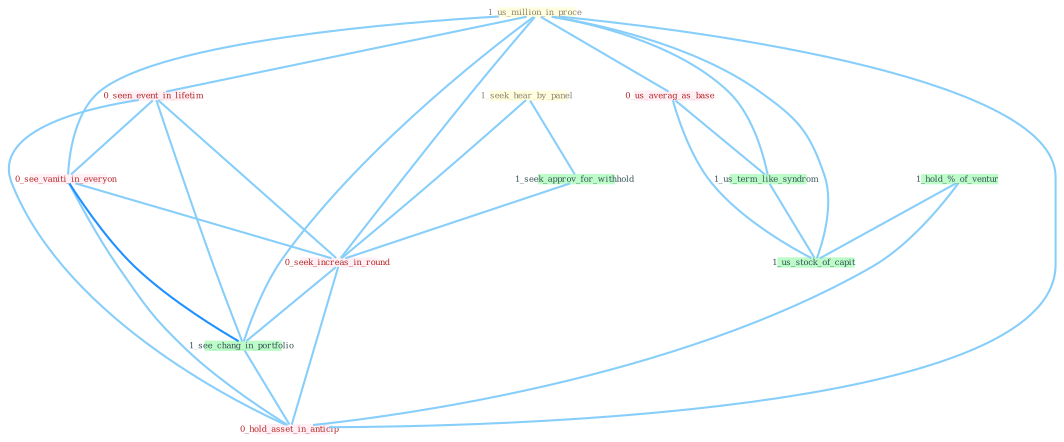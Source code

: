 Graph G{ 
    node
    [shape=polygon,style=filled,width=.5,height=.06,color="#BDFCC9",fixedsize=true,fontsize=4,
    fontcolor="#2f4f4f"];
    {node
    [color="#ffffe0", fontcolor="#8b7d6b"] "1_seek_hear_by_panel " "1_us_million_in_proce "}
{node [color="#fff0f5", fontcolor="#b22222"] "0_seen_event_in_lifetim " "0_us_averag_as_base " "0_see_vaniti_in_everyon " "0_seek_increas_in_round " "0_hold_asset_in_anticip "}
edge [color="#B0E2FF"];

	"1_seek_hear_by_panel " -- "1_seek_approv_for_withhold " [w="1", color="#87cefa" ];
	"1_seek_hear_by_panel " -- "0_seek_increas_in_round " [w="1", color="#87cefa" ];
	"1_us_million_in_proce " -- "0_seen_event_in_lifetim " [w="1", color="#87cefa" ];
	"1_us_million_in_proce " -- "0_us_averag_as_base " [w="1", color="#87cefa" ];
	"1_us_million_in_proce " -- "1_us_term_like_syndrom " [w="1", color="#87cefa" ];
	"1_us_million_in_proce " -- "0_see_vaniti_in_everyon " [w="1", color="#87cefa" ];
	"1_us_million_in_proce " -- "0_seek_increas_in_round " [w="1", color="#87cefa" ];
	"1_us_million_in_proce " -- "1_us_stock_of_capit " [w="1", color="#87cefa" ];
	"1_us_million_in_proce " -- "1_see_chang_in_portfolio " [w="1", color="#87cefa" ];
	"1_us_million_in_proce " -- "0_hold_asset_in_anticip " [w="1", color="#87cefa" ];
	"0_seen_event_in_lifetim " -- "0_see_vaniti_in_everyon " [w="1", color="#87cefa" ];
	"0_seen_event_in_lifetim " -- "0_seek_increas_in_round " [w="1", color="#87cefa" ];
	"0_seen_event_in_lifetim " -- "1_see_chang_in_portfolio " [w="1", color="#87cefa" ];
	"0_seen_event_in_lifetim " -- "0_hold_asset_in_anticip " [w="1", color="#87cefa" ];
	"0_us_averag_as_base " -- "1_us_term_like_syndrom " [w="1", color="#87cefa" ];
	"0_us_averag_as_base " -- "1_us_stock_of_capit " [w="1", color="#87cefa" ];
	"1_us_term_like_syndrom " -- "1_us_stock_of_capit " [w="1", color="#87cefa" ];
	"1_seek_approv_for_withhold " -- "0_seek_increas_in_round " [w="1", color="#87cefa" ];
	"1_hold_%_of_ventur " -- "1_us_stock_of_capit " [w="1", color="#87cefa" ];
	"1_hold_%_of_ventur " -- "0_hold_asset_in_anticip " [w="1", color="#87cefa" ];
	"0_see_vaniti_in_everyon " -- "0_seek_increas_in_round " [w="1", color="#87cefa" ];
	"0_see_vaniti_in_everyon " -- "1_see_chang_in_portfolio " [w="2", color="#1e90ff" , len=0.8];
	"0_see_vaniti_in_everyon " -- "0_hold_asset_in_anticip " [w="1", color="#87cefa" ];
	"0_seek_increas_in_round " -- "1_see_chang_in_portfolio " [w="1", color="#87cefa" ];
	"0_seek_increas_in_round " -- "0_hold_asset_in_anticip " [w="1", color="#87cefa" ];
	"1_see_chang_in_portfolio " -- "0_hold_asset_in_anticip " [w="1", color="#87cefa" ];
}